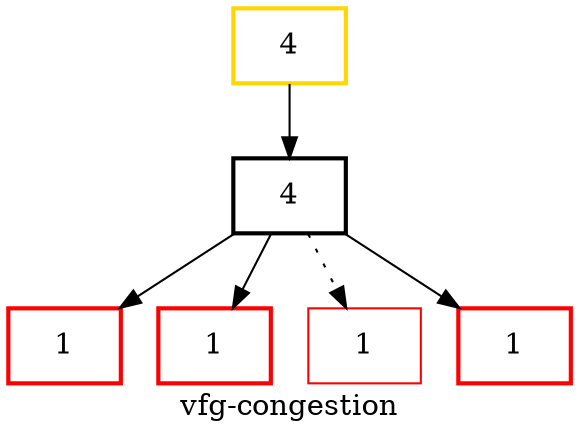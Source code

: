 digraph "vfg-congestion" {
    label="vfg-congestion";
node [shape=box];
"319: $r3 = interfaceinvoke $r1.<java.util.Map: java.lang.Object get(java.lang.Object)>($r2)" [label=4] [style=bold] [color=gold]
"319: unions = (java.util.List) $r3" [label=4] [style=bold]
"320: $z0 = interfaceinvoke unions.<java.util.List: boolean isEmpty()>()" [label=1] [style=bold] [color=red]
"328: $i0 = interfaceinvoke unions.<java.util.List: int size()>()" [label=1] [style=bold] [color=red]
"329: $i1 = interfaceinvoke unions.<java.util.List: int size()>()" [label=1] [color=red]
"332: $r4 = interfaceinvoke unions.<java.util.List: java.lang.Object get(int)>(0)" [label=1] [style=bold] [color=red]
"319: $r3 = interfaceinvoke $r1.<java.util.Map: java.lang.Object get(java.lang.Object)>($r2)"->"319: unions = (java.util.List) $r3";

"319: unions = (java.util.List) $r3"->"320: $z0 = interfaceinvoke unions.<java.util.List: boolean isEmpty()>()";

"319: unions = (java.util.List) $r3"->"328: $i0 = interfaceinvoke unions.<java.util.List: int size()>()";

"319: unions = (java.util.List) $r3"->"329: $i1 = interfaceinvoke unions.<java.util.List: int size()>()" [style=dotted];

"319: unions = (java.util.List) $r3"->"332: $r4 = interfaceinvoke unions.<java.util.List: java.lang.Object get(int)>(0)";

}